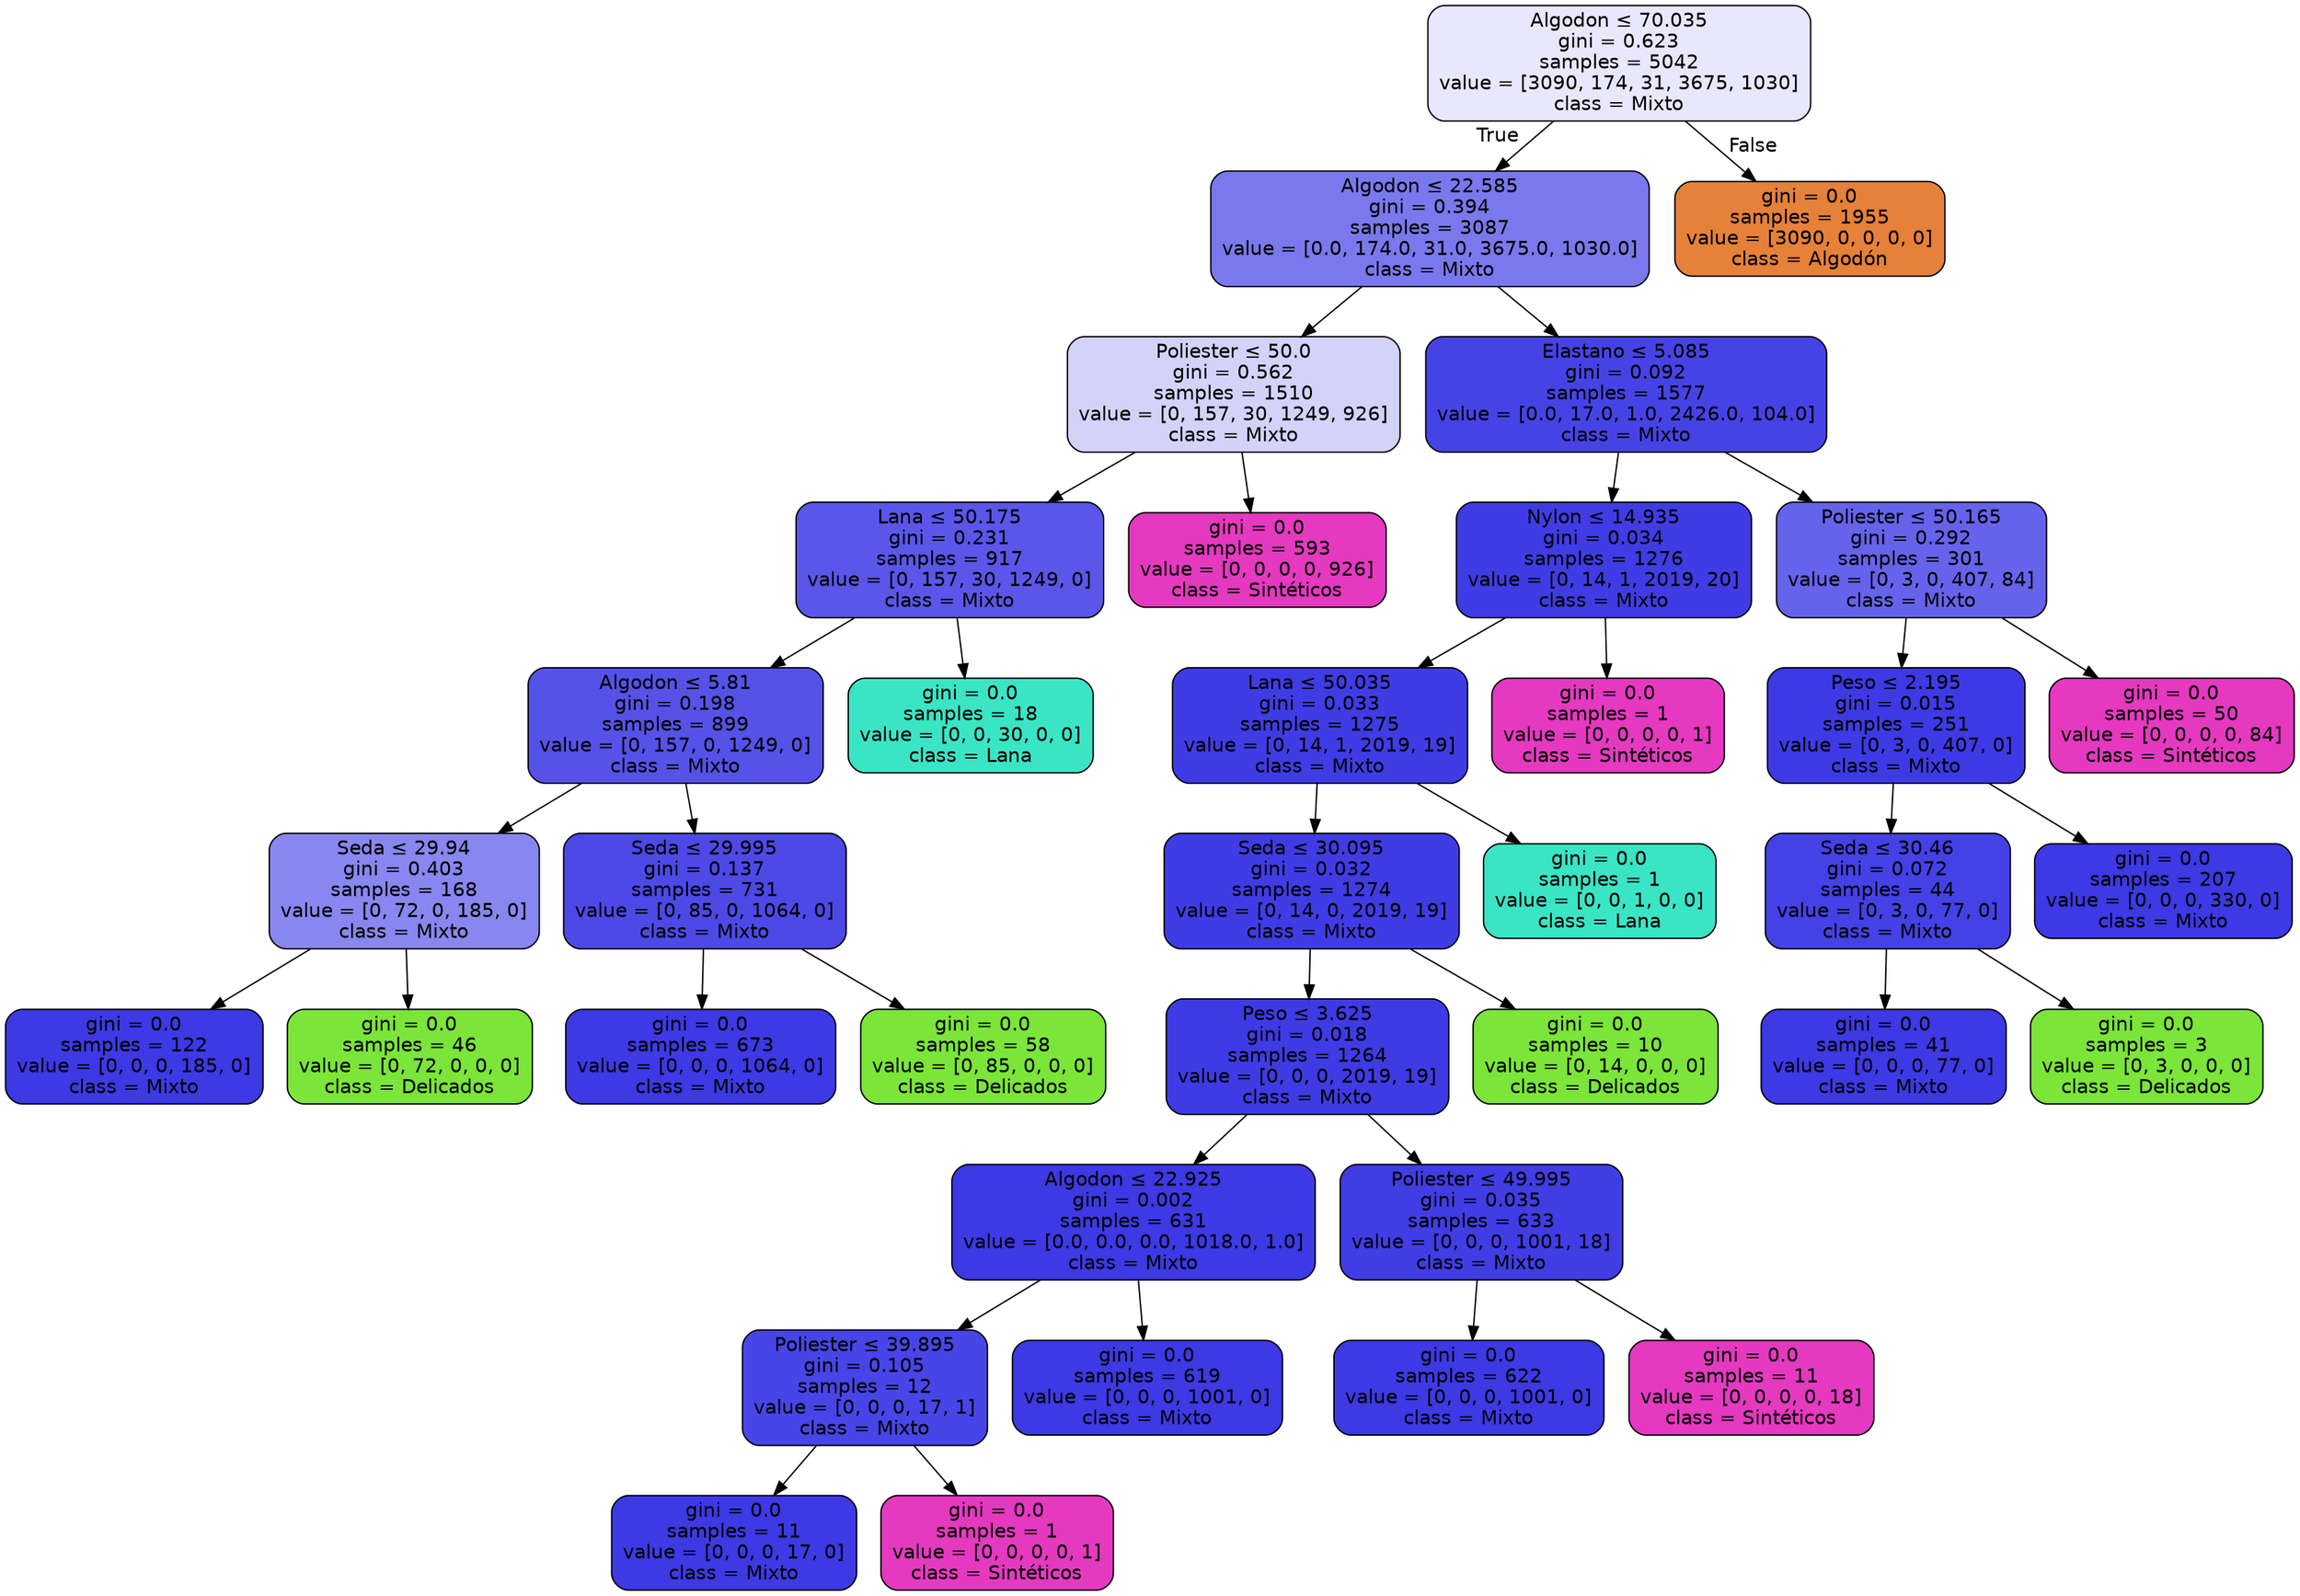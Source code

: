 digraph Tree {
node [shape=box, style="filled, rounded", color="black", fontname="helvetica"] ;
edge [fontname="helvetica"] ;
0 [label=<Algodon &le; 70.035<br/>gini = 0.623<br/>samples = 5042<br/>value = [3090, 174, 31, 3675, 1030]<br/>class = Mixto>, fillcolor="#e8e7fc"] ;
1 [label=<Algodon &le; 22.585<br/>gini = 0.394<br/>samples = 3087<br/>value = [0.0, 174.0, 31.0, 3675.0, 1030.0]<br/>class = Mixto>, fillcolor="#7a78ed"] ;
0 -> 1 [labeldistance=2.5, labelangle=45, headlabel="True"] ;
2 [label=<Poliester &le; 50.0<br/>gini = 0.562<br/>samples = 1510<br/>value = [0, 157, 30, 1249, 926]<br/>class = Mixto>, fillcolor="#d3d2f9"] ;
1 -> 2 ;
3 [label=<Lana &le; 50.175<br/>gini = 0.231<br/>samples = 917<br/>value = [0, 157, 30, 1249, 0]<br/>class = Mixto>, fillcolor="#5956e9"] ;
2 -> 3 ;
4 [label=<Algodon &le; 5.81<br/>gini = 0.198<br/>samples = 899<br/>value = [0, 157, 0, 1249, 0]<br/>class = Mixto>, fillcolor="#5552e8"] ;
3 -> 4 ;
5 [label=<Seda &le; 29.94<br/>gini = 0.403<br/>samples = 168<br/>value = [0, 72, 0, 185, 0]<br/>class = Mixto>, fillcolor="#8886ef"] ;
4 -> 5 ;
6 [label=<gini = 0.0<br/>samples = 122<br/>value = [0, 0, 0, 185, 0]<br/>class = Mixto>, fillcolor="#3c39e5"] ;
5 -> 6 ;
7 [label=<gini = 0.0<br/>samples = 46<br/>value = [0, 72, 0, 0, 0]<br/>class = Delicados>, fillcolor="#7be539"] ;
5 -> 7 ;
8 [label=<Seda &le; 29.995<br/>gini = 0.137<br/>samples = 731<br/>value = [0, 85, 0, 1064, 0]<br/>class = Mixto>, fillcolor="#4c49e7"] ;
4 -> 8 ;
9 [label=<gini = 0.0<br/>samples = 673<br/>value = [0, 0, 0, 1064, 0]<br/>class = Mixto>, fillcolor="#3c39e5"] ;
8 -> 9 ;
10 [label=<gini = 0.0<br/>samples = 58<br/>value = [0, 85, 0, 0, 0]<br/>class = Delicados>, fillcolor="#7be539"] ;
8 -> 10 ;
11 [label=<gini = 0.0<br/>samples = 18<br/>value = [0, 0, 30, 0, 0]<br/>class = Lana>, fillcolor="#39e5c5"] ;
3 -> 11 ;
12 [label=<gini = 0.0<br/>samples = 593<br/>value = [0, 0, 0, 0, 926]<br/>class = Sintéticos>, fillcolor="#e539c0"] ;
2 -> 12 ;
13 [label=<Elastano &le; 5.085<br/>gini = 0.092<br/>samples = 1577<br/>value = [0.0, 17.0, 1.0, 2426.0, 104.0]<br/>class = Mixto>, fillcolor="#4643e6"] ;
1 -> 13 ;
14 [label=<Nylon &le; 14.935<br/>gini = 0.034<br/>samples = 1276<br/>value = [0, 14, 1, 2019, 20]<br/>class = Mixto>, fillcolor="#3f3ce5"] ;
13 -> 14 ;
15 [label=<Lana &le; 50.035<br/>gini = 0.033<br/>samples = 1275<br/>value = [0, 14, 1, 2019, 19]<br/>class = Mixto>, fillcolor="#3f3ce5"] ;
14 -> 15 ;
16 [label=<Seda &le; 30.095<br/>gini = 0.032<br/>samples = 1274<br/>value = [0, 14, 0, 2019, 19]<br/>class = Mixto>, fillcolor="#3f3ce5"] ;
15 -> 16 ;
17 [label=<Peso &le; 3.625<br/>gini = 0.018<br/>samples = 1264<br/>value = [0, 0, 0, 2019, 19]<br/>class = Mixto>, fillcolor="#3e3be5"] ;
16 -> 17 ;
18 [label=<Algodon &le; 22.925<br/>gini = 0.002<br/>samples = 631<br/>value = [0.0, 0.0, 0.0, 1018.0, 1.0]<br/>class = Mixto>, fillcolor="#3c39e5"] ;
17 -> 18 ;
19 [label=<Poliester &le; 39.895<br/>gini = 0.105<br/>samples = 12<br/>value = [0, 0, 0, 17, 1]<br/>class = Mixto>, fillcolor="#4745e7"] ;
18 -> 19 ;
20 [label=<gini = 0.0<br/>samples = 11<br/>value = [0, 0, 0, 17, 0]<br/>class = Mixto>, fillcolor="#3c39e5"] ;
19 -> 20 ;
21 [label=<gini = 0.0<br/>samples = 1<br/>value = [0, 0, 0, 0, 1]<br/>class = Sintéticos>, fillcolor="#e539c0"] ;
19 -> 21 ;
22 [label=<gini = 0.0<br/>samples = 619<br/>value = [0, 0, 0, 1001, 0]<br/>class = Mixto>, fillcolor="#3c39e5"] ;
18 -> 22 ;
23 [label=<Poliester &le; 49.995<br/>gini = 0.035<br/>samples = 633<br/>value = [0, 0, 0, 1001, 18]<br/>class = Mixto>, fillcolor="#403de5"] ;
17 -> 23 ;
24 [label=<gini = 0.0<br/>samples = 622<br/>value = [0, 0, 0, 1001, 0]<br/>class = Mixto>, fillcolor="#3c39e5"] ;
23 -> 24 ;
25 [label=<gini = 0.0<br/>samples = 11<br/>value = [0, 0, 0, 0, 18]<br/>class = Sintéticos>, fillcolor="#e539c0"] ;
23 -> 25 ;
26 [label=<gini = 0.0<br/>samples = 10<br/>value = [0, 14, 0, 0, 0]<br/>class = Delicados>, fillcolor="#7be539"] ;
16 -> 26 ;
27 [label=<gini = 0.0<br/>samples = 1<br/>value = [0, 0, 1, 0, 0]<br/>class = Lana>, fillcolor="#39e5c5"] ;
15 -> 27 ;
28 [label=<gini = 0.0<br/>samples = 1<br/>value = [0, 0, 0, 0, 1]<br/>class = Sintéticos>, fillcolor="#e539c0"] ;
14 -> 28 ;
29 [label=<Poliester &le; 50.165<br/>gini = 0.292<br/>samples = 301<br/>value = [0, 3, 0, 407, 84]<br/>class = Mixto>, fillcolor="#6563eb"] ;
13 -> 29 ;
30 [label=<Peso &le; 2.195<br/>gini = 0.015<br/>samples = 251<br/>value = [0, 3, 0, 407, 0]<br/>class = Mixto>, fillcolor="#3d3ae5"] ;
29 -> 30 ;
31 [label=<Seda &le; 30.46<br/>gini = 0.072<br/>samples = 44<br/>value = [0, 3, 0, 77, 0]<br/>class = Mixto>, fillcolor="#4441e6"] ;
30 -> 31 ;
32 [label=<gini = 0.0<br/>samples = 41<br/>value = [0, 0, 0, 77, 0]<br/>class = Mixto>, fillcolor="#3c39e5"] ;
31 -> 32 ;
33 [label=<gini = 0.0<br/>samples = 3<br/>value = [0, 3, 0, 0, 0]<br/>class = Delicados>, fillcolor="#7be539"] ;
31 -> 33 ;
34 [label=<gini = 0.0<br/>samples = 207<br/>value = [0, 0, 0, 330, 0]<br/>class = Mixto>, fillcolor="#3c39e5"] ;
30 -> 34 ;
35 [label=<gini = 0.0<br/>samples = 50<br/>value = [0, 0, 0, 0, 84]<br/>class = Sintéticos>, fillcolor="#e539c0"] ;
29 -> 35 ;
36 [label=<gini = 0.0<br/>samples = 1955<br/>value = [3090, 0, 0, 0, 0]<br/>class = Algodón>, fillcolor="#e58139"] ;
0 -> 36 [labeldistance=2.5, labelangle=-45, headlabel="False"] ;
}